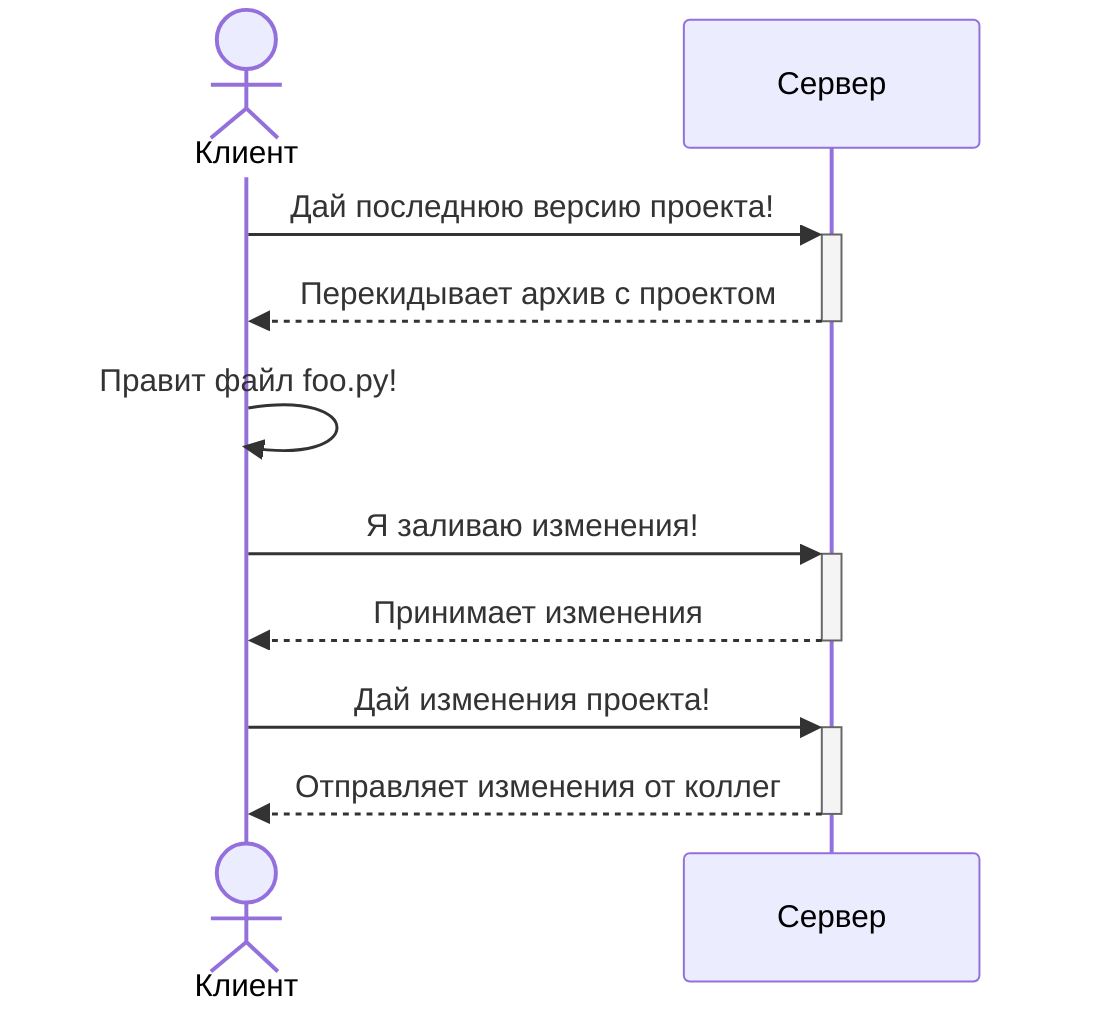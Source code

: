 sequenceDiagram
    actor A as Клиент
    participant B as Сервер
    A ->>+ B: Дай последнюю версию проекта!
    B -->>- A: Перекидывает архив с проектом
    A ->> A: Правит файл foo.py!
    A ->>+ B: Я заливаю изменения!
    B -->>- A: Принимает изменения
    A ->>+ B: Дай изменения проекта!
    B -->>- A: Отправляет изменения от коллег